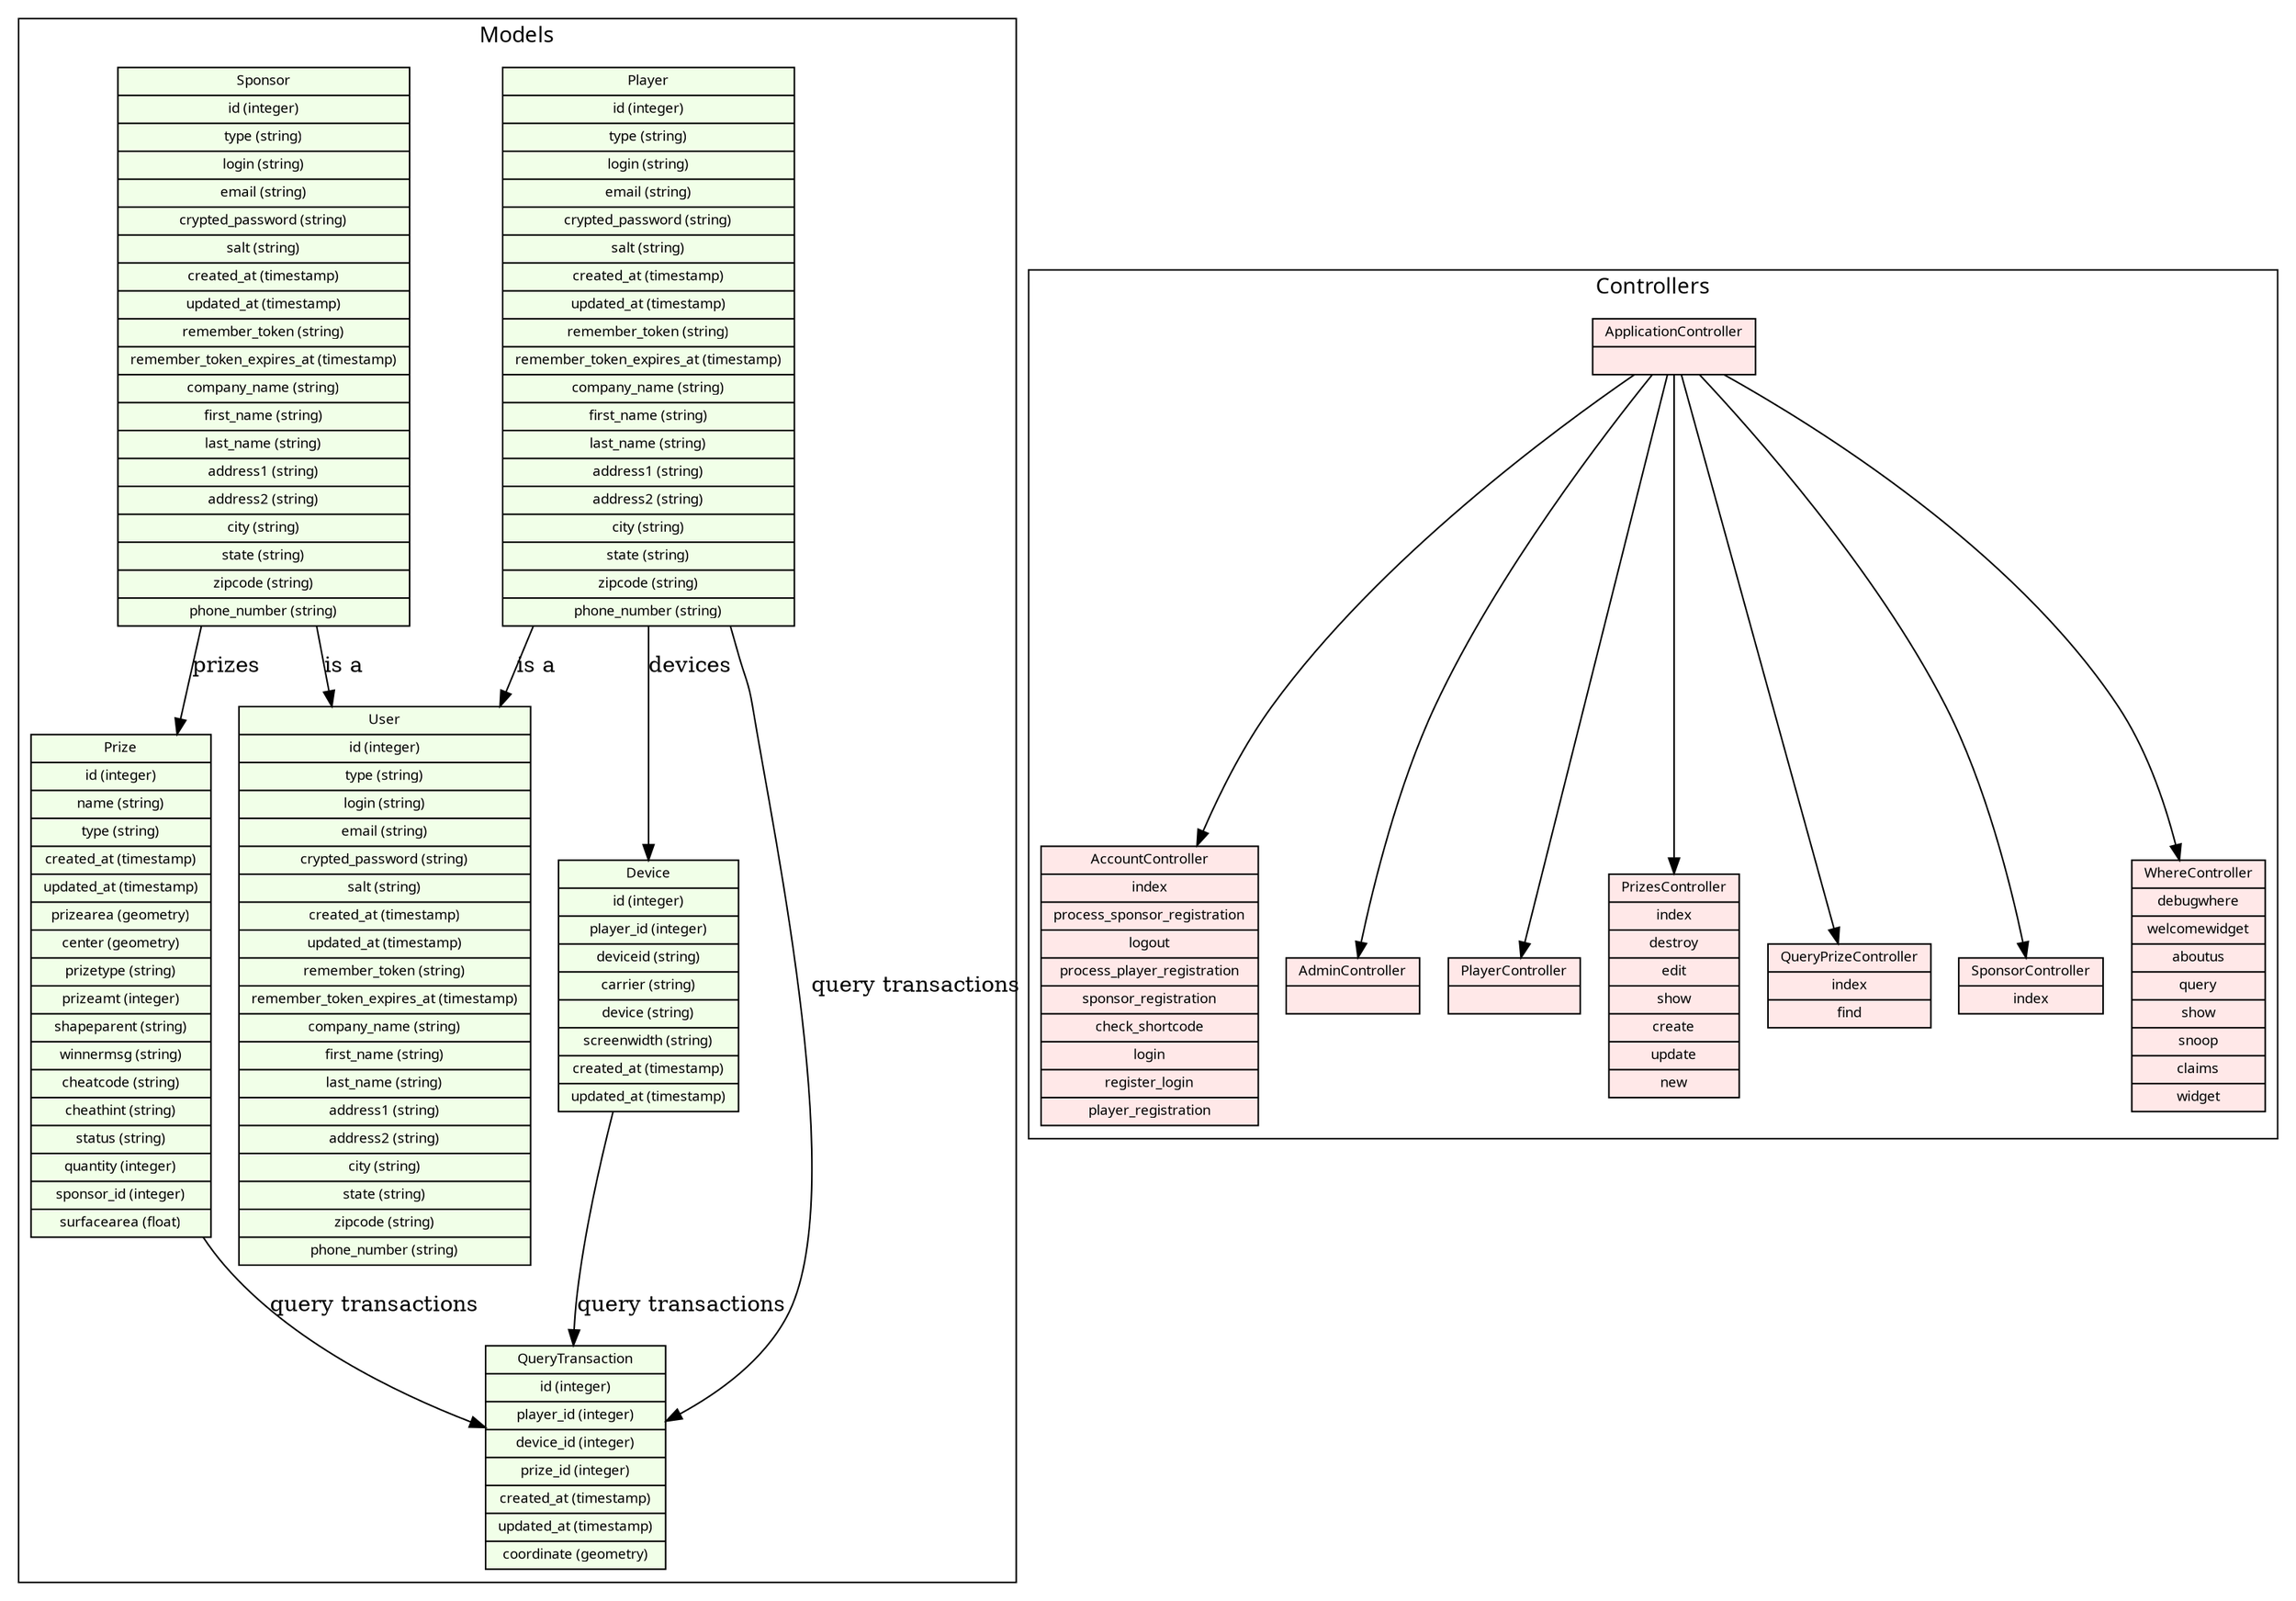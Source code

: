 digraph G {
  bgcolor = "transparent"

  node [
    shape = "record"
    style = "filled"
    fontname = "Verdana"
    fontsize = 9
  ]

  graph [
    fontname = "Verdana"
    fontsize = 14
    style = "filled"
    fillcolor = "white"
  ]

  
    subgraph cluster_models {
      label = "Models"

      node [ fillcolor = "#f1ffe8" ]

      
        
          "Device" [
            
            label = "{ Device | <id> id (integer) | <player_id> player_id (integer) | <deviceid> deviceid (string) | <carrier> carrier (string) | <device> device (string) | <screenwidth> screenwidth (string) | <created_at> created_at (timestamp) | <updated_at> updated_at (timestamp) }"
          ]
        

        
          
            
          
            
              
              "Device" -> "QueryTransaction" [ label = "query transactions" ];
            
          
        

        
      
        
          "Player" [
            
            label = "{ Player | <id> id (integer) | <type> type (string) | <login> login (string) | <email> email (string) | <crypted_password> crypted_password (string) | <salt> salt (string) | <created_at> created_at (timestamp) | <updated_at> updated_at (timestamp) | <remember_token> remember_token (string) | <remember_token_expires_at> remember_token_expires_at (timestamp) | <company_name> company_name (string) | <first_name> first_name (string) | <last_name> last_name (string) | <address1> address1 (string) | <address2> address2 (string) | <city> city (string) | <state> state (string) | <zipcode> zipcode (string) | <phone_number> phone_number (string) }"
          ]
        

        
          
            
              
              "Player" -> "QueryTransaction" [ label = "query transactions" ];
            
          
            
              
              "Player" -> "Device" [ label = "devices" ];
            
          
        

        
          "Player" -> "User" [ label = "is a" ];
        
      
        
          "Prize" [
            
            label = "{ Prize | <id> id (integer) | <name> name (string) | <type> type (string) | <created_at> created_at (timestamp) | <updated_at> updated_at (timestamp) | <prizearea> prizearea (geometry) | <center> center (geometry) | <prizetype> prizetype (string) | <prizeamt> prizeamt (integer) | <shapeparent> shapeparent (string) | <winnermsg> winnermsg (string) | <cheatcode> cheatcode (string) | <cheathint> cheathint (string) | <status> status (string) | <quantity> quantity (integer) | <sponsor_id> sponsor_id (integer) | <surfacearea> surfacearea (float) }"
          ]
        

        
          
            
          
            
              
              "Prize" -> "QueryTransaction" [ label = "query transactions" ];
            
          
        

        
      
        
          "QueryTransaction" [
            
            label = "{ QueryTransaction | <id> id (integer) | <player_id> player_id (integer) | <device_id> device_id (integer) | <prize_id> prize_id (integer) | <created_at> created_at (timestamp) | <updated_at> updated_at (timestamp) | <coordinate> coordinate (geometry) }"
          ]
        

        
          
            
          
            
          
            
          
        

        
      
        
          "Sponsor" [
            
            label = "{ Sponsor | <id> id (integer) | <type> type (string) | <login> login (string) | <email> email (string) | <crypted_password> crypted_password (string) | <salt> salt (string) | <created_at> created_at (timestamp) | <updated_at> updated_at (timestamp) | <remember_token> remember_token (string) | <remember_token_expires_at> remember_token_expires_at (timestamp) | <company_name> company_name (string) | <first_name> first_name (string) | <last_name> last_name (string) | <address1> address1 (string) | <address2> address2 (string) | <city> city (string) | <state> state (string) | <zipcode> zipcode (string) | <phone_number> phone_number (string) }"
          ]
        

        
          
            
              
              "Sponsor" -> "Prize" [ label = "prizes" ];
            
          
        

        
          "Sponsor" -> "User" [ label = "is a" ];
        
      
        
          "User" [
            
            label = "{ User | <id> id (integer) | <type> type (string) | <login> login (string) | <email> email (string) | <crypted_password> crypted_password (string) | <salt> salt (string) | <created_at> created_at (timestamp) | <updated_at> updated_at (timestamp) | <remember_token> remember_token (string) | <remember_token_expires_at> remember_token_expires_at (timestamp) | <company_name> company_name (string) | <first_name> first_name (string) | <last_name> last_name (string) | <address1> address1 (string) | <address2> address2 (string) | <city> city (string) | <state> state (string) | <zipcode> zipcode (string) | <phone_number> phone_number (string) }"
          ]
        

        
          
        

        
      
    }
  

  
    subgraph cluster_controllers {
      label = "Controllers"

      node [ fillcolor = "#ffe8e8" ]

      
        "AccountController" [
          
          label = "{ AccountController | <index> index | <process_sponsor_registration> process_sponsor_registration | <logout> logout | <process_player_registration> process_player_registration | <sponsor_registration> sponsor_registration | <check_shortcode> check_shortcode | <login> login | <register_login> register_login | <player_registration> player_registration }"
        ]

        "ApplicationController" -> "AccountController"
      
        "AdminController" [
          
          label = "{ AdminController |  }"
        ]

        "ApplicationController" -> "AdminController"
      
        "PlayerController" [
          
          label = "{ PlayerController |  }"
        ]

        "ApplicationController" -> "PlayerController"
      
        "PrizesController" [
          
          label = "{ PrizesController | <index> index | <destroy> destroy | <edit> edit | <show> show | <create> create | <update> update | <new> new }"
        ]

        "ApplicationController" -> "PrizesController"
      
        "QueryPrizeController" [
          
          label = "{ QueryPrizeController | <index> index | <find> find }"
        ]

        "ApplicationController" -> "QueryPrizeController"
      
        "SponsorController" [
          
          label = "{ SponsorController | <index> index }"
        ]

        "ApplicationController" -> "SponsorController"
      
        "WhereController" [
          
          label = "{ WhereController | <debugwhere> debugwhere | <welcomewidget> welcomewidget | <aboutus> aboutus | <query> query | <show> show | <snoop> snoop | <claims> claims | <widget> widget }"
        ]

        "ApplicationController" -> "WhereController"
      
        "ApplicationController" [
          
          label = "{ ApplicationController |  }"
        ]

        
      
    }
  
}
